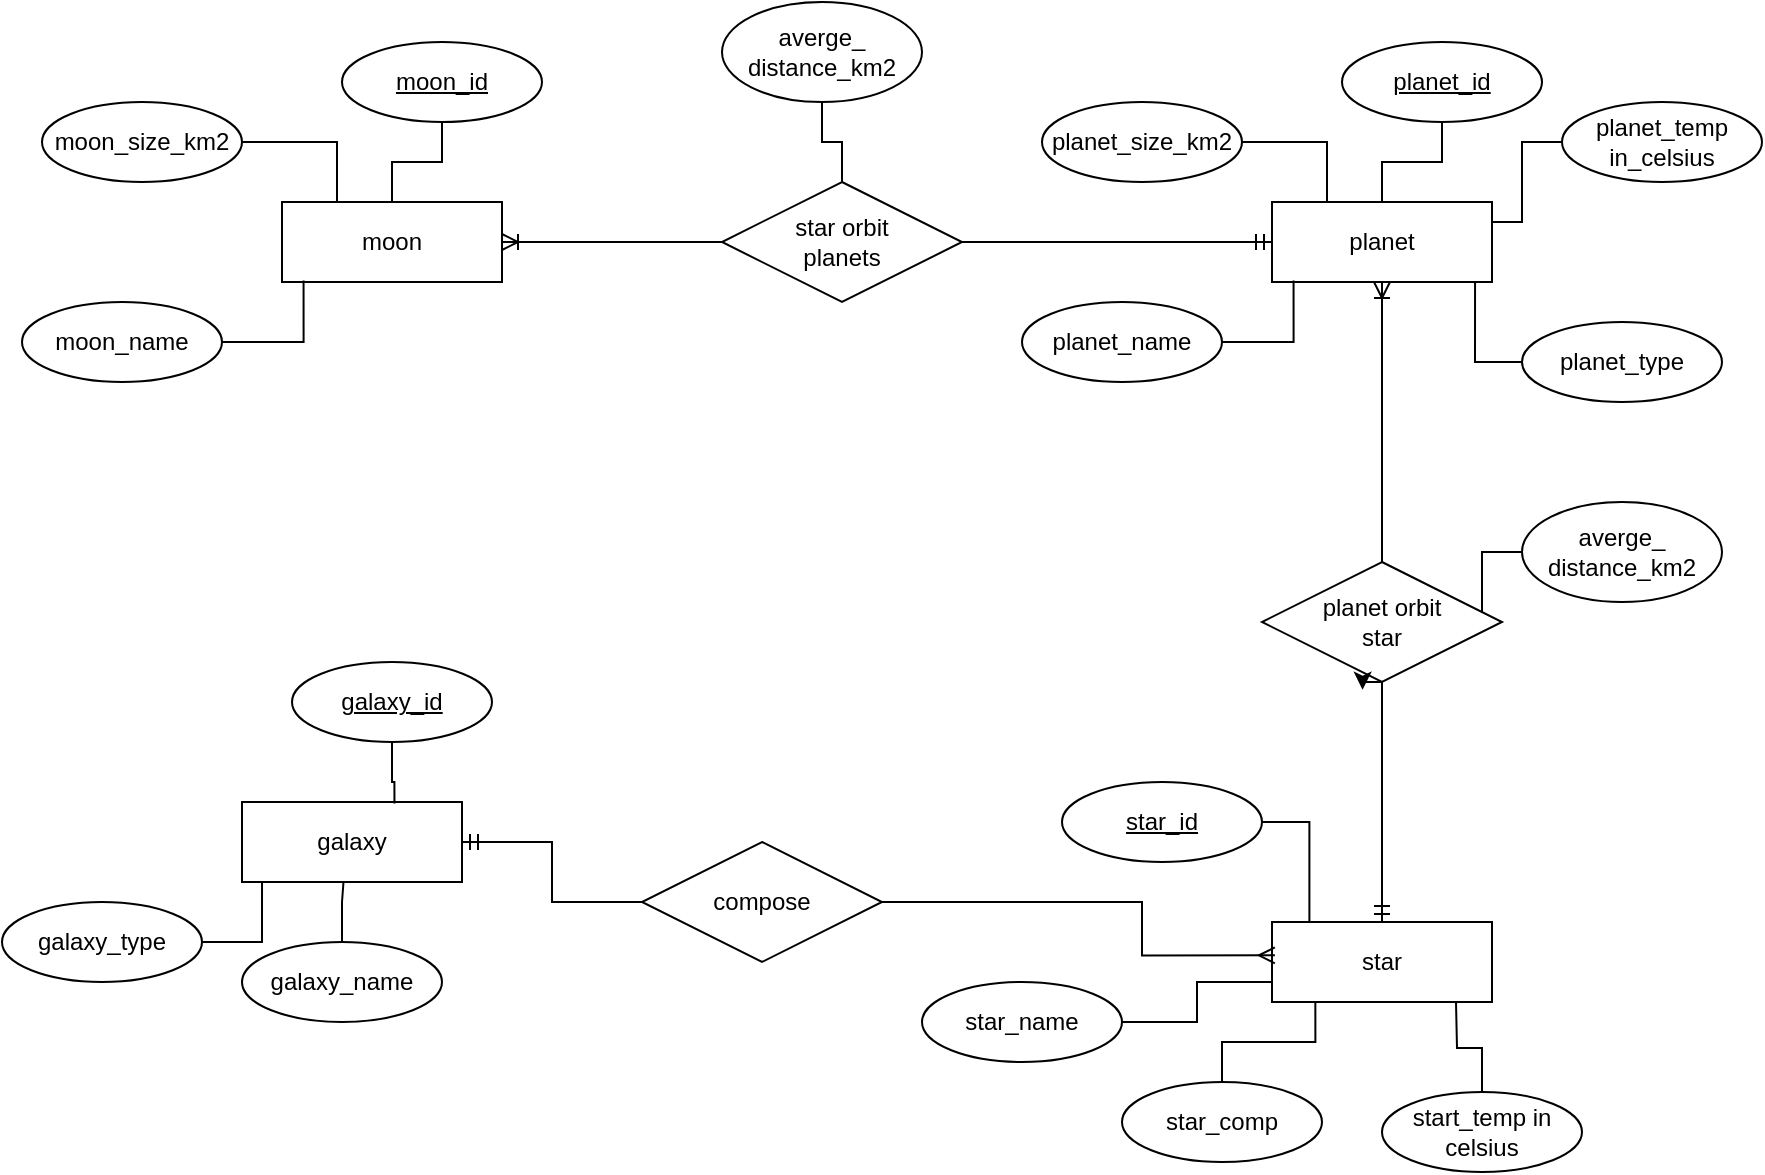 <mxfile version="21.2.9" type="github">
  <diagram name="Página-1" id="PgGMT4XV1KcpESmoV4pr">
    <mxGraphModel dx="1059" dy="951" grid="1" gridSize="10" guides="1" tooltips="1" connect="1" arrows="1" fold="1" page="1" pageScale="1" pageWidth="827" pageHeight="1169" math="0" shadow="0">
      <root>
        <mxCell id="0" />
        <mxCell id="1" parent="0" />
        <mxCell id="fIT2TMYhLoiA7Ju0z0X--1" value="moon" style="rounded=0;whiteSpace=wrap;html=1;" parent="1" vertex="1">
          <mxGeometry x="290" y="140" width="110" height="40" as="geometry" />
        </mxCell>
        <mxCell id="fIT2TMYhLoiA7Ju0z0X--7" style="edgeStyle=orthogonalEdgeStyle;rounded=0;orthogonalLoop=1;jettySize=auto;html=1;endArrow=none;endFill=0;" parent="1" source="fIT2TMYhLoiA7Ju0z0X--4" target="fIT2TMYhLoiA7Ju0z0X--1" edge="1">
          <mxGeometry relative="1" as="geometry" />
        </mxCell>
        <mxCell id="fIT2TMYhLoiA7Ju0z0X--4" value="moon_id" style="ellipse;whiteSpace=wrap;html=1;align=center;fontStyle=4;" parent="1" vertex="1">
          <mxGeometry x="320" y="60" width="100" height="40" as="geometry" />
        </mxCell>
        <mxCell id="fIT2TMYhLoiA7Ju0z0X--9" style="edgeStyle=orthogonalEdgeStyle;rounded=0;orthogonalLoop=1;jettySize=auto;html=1;entryX=0.25;entryY=0;entryDx=0;entryDy=0;endArrow=none;endFill=0;" parent="1" source="fIT2TMYhLoiA7Ju0z0X--8" target="fIT2TMYhLoiA7Ju0z0X--1" edge="1">
          <mxGeometry relative="1" as="geometry" />
        </mxCell>
        <mxCell id="fIT2TMYhLoiA7Ju0z0X--8" value="moon_size_km2" style="ellipse;whiteSpace=wrap;html=1;align=center;" parent="1" vertex="1">
          <mxGeometry x="170" y="90" width="100" height="40" as="geometry" />
        </mxCell>
        <mxCell id="fIT2TMYhLoiA7Ju0z0X--11" style="edgeStyle=orthogonalEdgeStyle;rounded=0;orthogonalLoop=1;jettySize=auto;html=1;entryX=0.098;entryY=0.982;entryDx=0;entryDy=0;entryPerimeter=0;endArrow=none;endFill=0;" parent="1" source="fIT2TMYhLoiA7Ju0z0X--10" target="fIT2TMYhLoiA7Ju0z0X--1" edge="1">
          <mxGeometry relative="1" as="geometry" />
        </mxCell>
        <mxCell id="fIT2TMYhLoiA7Ju0z0X--10" value="moon_name" style="ellipse;whiteSpace=wrap;html=1;align=center;" parent="1" vertex="1">
          <mxGeometry x="160" y="190" width="100" height="40" as="geometry" />
        </mxCell>
        <mxCell id="FuvpAv0MovetRw_jp8V7-3" style="edgeStyle=orthogonalEdgeStyle;rounded=0;orthogonalLoop=1;jettySize=auto;html=1;endArrow=ERoneToMany;endFill=0;" edge="1" parent="1" source="fIT2TMYhLoiA7Ju0z0X--12" target="fIT2TMYhLoiA7Ju0z0X--1">
          <mxGeometry relative="1" as="geometry" />
        </mxCell>
        <mxCell id="FuvpAv0MovetRw_jp8V7-4" style="edgeStyle=orthogonalEdgeStyle;rounded=0;orthogonalLoop=1;jettySize=auto;html=1;endArrow=ERmandOne;endFill=0;" edge="1" parent="1" source="fIT2TMYhLoiA7Ju0z0X--12" target="fIT2TMYhLoiA7Ju0z0X--13">
          <mxGeometry relative="1" as="geometry" />
        </mxCell>
        <mxCell id="fIT2TMYhLoiA7Ju0z0X--12" value="star orbit&lt;br&gt;planets" style="shape=rhombus;perimeter=rhombusPerimeter;whiteSpace=wrap;html=1;align=center;" parent="1" vertex="1">
          <mxGeometry x="510" y="130" width="120" height="60" as="geometry" />
        </mxCell>
        <mxCell id="FuvpAv0MovetRw_jp8V7-15" style="edgeStyle=orthogonalEdgeStyle;rounded=0;orthogonalLoop=1;jettySize=auto;html=1;endArrow=none;endFill=0;startArrow=ERoneToMany;startFill=0;" edge="1" parent="1" source="fIT2TMYhLoiA7Ju0z0X--13" target="FuvpAv0MovetRw_jp8V7-11">
          <mxGeometry relative="1" as="geometry" />
        </mxCell>
        <mxCell id="fIT2TMYhLoiA7Ju0z0X--13" value="planet" style="rounded=0;whiteSpace=wrap;html=1;" parent="1" vertex="1">
          <mxGeometry x="785" y="140" width="110" height="40" as="geometry" />
        </mxCell>
        <mxCell id="fIT2TMYhLoiA7Ju0z0X--14" style="edgeStyle=orthogonalEdgeStyle;rounded=0;orthogonalLoop=1;jettySize=auto;html=1;endArrow=none;endFill=0;" parent="1" source="fIT2TMYhLoiA7Ju0z0X--15" target="fIT2TMYhLoiA7Ju0z0X--13" edge="1">
          <mxGeometry relative="1" as="geometry" />
        </mxCell>
        <mxCell id="fIT2TMYhLoiA7Ju0z0X--15" value="planet_id" style="ellipse;whiteSpace=wrap;html=1;align=center;fontStyle=4;" parent="1" vertex="1">
          <mxGeometry x="820" y="60" width="100" height="40" as="geometry" />
        </mxCell>
        <mxCell id="fIT2TMYhLoiA7Ju0z0X--16" style="edgeStyle=orthogonalEdgeStyle;rounded=0;orthogonalLoop=1;jettySize=auto;html=1;entryX=0.25;entryY=0;entryDx=0;entryDy=0;endArrow=none;endFill=0;" parent="1" source="fIT2TMYhLoiA7Ju0z0X--17" target="fIT2TMYhLoiA7Ju0z0X--13" edge="1">
          <mxGeometry relative="1" as="geometry" />
        </mxCell>
        <mxCell id="fIT2TMYhLoiA7Ju0z0X--17" value="planet_size_km2" style="ellipse;whiteSpace=wrap;html=1;align=center;" parent="1" vertex="1">
          <mxGeometry x="670" y="90" width="100" height="40" as="geometry" />
        </mxCell>
        <mxCell id="fIT2TMYhLoiA7Ju0z0X--18" style="edgeStyle=orthogonalEdgeStyle;rounded=0;orthogonalLoop=1;jettySize=auto;html=1;entryX=0.098;entryY=0.982;entryDx=0;entryDy=0;entryPerimeter=0;endArrow=none;endFill=0;" parent="1" source="fIT2TMYhLoiA7Ju0z0X--19" target="fIT2TMYhLoiA7Ju0z0X--13" edge="1">
          <mxGeometry relative="1" as="geometry" />
        </mxCell>
        <mxCell id="fIT2TMYhLoiA7Ju0z0X--19" value="planet_name" style="ellipse;whiteSpace=wrap;html=1;align=center;" parent="1" vertex="1">
          <mxGeometry x="660" y="190" width="100" height="40" as="geometry" />
        </mxCell>
        <mxCell id="FuvpAv0MovetRw_jp8V7-2" style="edgeStyle=orthogonalEdgeStyle;rounded=0;orthogonalLoop=1;jettySize=auto;html=1;endArrow=none;endFill=0;" edge="1" parent="1" source="FuvpAv0MovetRw_jp8V7-1" target="fIT2TMYhLoiA7Ju0z0X--12">
          <mxGeometry relative="1" as="geometry" />
        </mxCell>
        <mxCell id="FuvpAv0MovetRw_jp8V7-1" value="averge_&lt;br&gt;distance_km2" style="ellipse;whiteSpace=wrap;html=1;" vertex="1" parent="1">
          <mxGeometry x="510" y="40" width="100" height="50" as="geometry" />
        </mxCell>
        <mxCell id="FuvpAv0MovetRw_jp8V7-7" style="edgeStyle=orthogonalEdgeStyle;rounded=0;orthogonalLoop=1;jettySize=auto;html=1;entryX=0.923;entryY=1.012;entryDx=0;entryDy=0;entryPerimeter=0;endArrow=none;endFill=0;" edge="1" parent="1" source="FuvpAv0MovetRw_jp8V7-6" target="fIT2TMYhLoiA7Ju0z0X--13">
          <mxGeometry relative="1" as="geometry" />
        </mxCell>
        <mxCell id="FuvpAv0MovetRw_jp8V7-6" value="planet_type" style="ellipse;whiteSpace=wrap;html=1;align=center;" vertex="1" parent="1">
          <mxGeometry x="910" y="200" width="100" height="40" as="geometry" />
        </mxCell>
        <mxCell id="FuvpAv0MovetRw_jp8V7-10" style="edgeStyle=orthogonalEdgeStyle;rounded=0;orthogonalLoop=1;jettySize=auto;html=1;entryX=1;entryY=0.25;entryDx=0;entryDy=0;endArrow=none;endFill=0;" edge="1" parent="1" source="FuvpAv0MovetRw_jp8V7-9" target="fIT2TMYhLoiA7Ju0z0X--13">
          <mxGeometry relative="1" as="geometry" />
        </mxCell>
        <mxCell id="FuvpAv0MovetRw_jp8V7-9" value="planet_temp&lt;br&gt;in_celsius" style="ellipse;whiteSpace=wrap;html=1;align=center;" vertex="1" parent="1">
          <mxGeometry x="930" y="90" width="100" height="40" as="geometry" />
        </mxCell>
        <mxCell id="FuvpAv0MovetRw_jp8V7-11" value="planet orbit&lt;br&gt;star" style="shape=rhombus;perimeter=rhombusPerimeter;whiteSpace=wrap;html=1;align=center;" vertex="1" parent="1">
          <mxGeometry x="780" y="320" width="120" height="60" as="geometry" />
        </mxCell>
        <mxCell id="FuvpAv0MovetRw_jp8V7-14" style="edgeStyle=orthogonalEdgeStyle;rounded=0;orthogonalLoop=1;jettySize=auto;html=1;endArrow=none;endFill=0;" edge="1" parent="1" source="FuvpAv0MovetRw_jp8V7-13" target="FuvpAv0MovetRw_jp8V7-11">
          <mxGeometry relative="1" as="geometry">
            <Array as="points">
              <mxPoint x="890" y="315" />
            </Array>
          </mxGeometry>
        </mxCell>
        <mxCell id="FuvpAv0MovetRw_jp8V7-13" value="averge_&lt;br&gt;distance_km2" style="ellipse;whiteSpace=wrap;html=1;" vertex="1" parent="1">
          <mxGeometry x="910" y="290" width="100" height="50" as="geometry" />
        </mxCell>
        <mxCell id="FuvpAv0MovetRw_jp8V7-17" style="edgeStyle=orthogonalEdgeStyle;rounded=0;orthogonalLoop=1;jettySize=auto;html=1;endArrow=none;endFill=0;startArrow=ERmandOne;startFill=0;" edge="1" parent="1" source="FuvpAv0MovetRw_jp8V7-16" target="FuvpAv0MovetRw_jp8V7-11">
          <mxGeometry relative="1" as="geometry" />
        </mxCell>
        <mxCell id="FuvpAv0MovetRw_jp8V7-16" value="star" style="rounded=0;whiteSpace=wrap;html=1;" vertex="1" parent="1">
          <mxGeometry x="785" y="500" width="110" height="40" as="geometry" />
        </mxCell>
        <mxCell id="FuvpAv0MovetRw_jp8V7-25" style="edgeStyle=orthogonalEdgeStyle;rounded=0;orthogonalLoop=1;jettySize=auto;html=1;entryX=0.17;entryY=0.008;entryDx=0;entryDy=0;entryPerimeter=0;endArrow=none;endFill=0;" edge="1" parent="1" source="FuvpAv0MovetRw_jp8V7-18" target="FuvpAv0MovetRw_jp8V7-16">
          <mxGeometry relative="1" as="geometry" />
        </mxCell>
        <mxCell id="FuvpAv0MovetRw_jp8V7-18" value="star_id" style="ellipse;whiteSpace=wrap;html=1;align=center;fontStyle=4;" vertex="1" parent="1">
          <mxGeometry x="680" y="430" width="100" height="40" as="geometry" />
        </mxCell>
        <mxCell id="FuvpAv0MovetRw_jp8V7-24" style="edgeStyle=orthogonalEdgeStyle;rounded=0;orthogonalLoop=1;jettySize=auto;html=1;entryX=0;entryY=0.75;entryDx=0;entryDy=0;endArrow=none;endFill=0;" edge="1" parent="1" source="FuvpAv0MovetRw_jp8V7-19" target="FuvpAv0MovetRw_jp8V7-16">
          <mxGeometry relative="1" as="geometry" />
        </mxCell>
        <mxCell id="FuvpAv0MovetRw_jp8V7-19" value="star_name" style="ellipse;whiteSpace=wrap;html=1;align=center;" vertex="1" parent="1">
          <mxGeometry x="610" y="530" width="100" height="40" as="geometry" />
        </mxCell>
        <mxCell id="FuvpAv0MovetRw_jp8V7-23" style="edgeStyle=orthogonalEdgeStyle;rounded=0;orthogonalLoop=1;jettySize=auto;html=1;entryX=0.197;entryY=0.997;entryDx=0;entryDy=0;entryPerimeter=0;endArrow=none;endFill=0;" edge="1" parent="1" source="FuvpAv0MovetRw_jp8V7-20" target="FuvpAv0MovetRw_jp8V7-16">
          <mxGeometry relative="1" as="geometry" />
        </mxCell>
        <mxCell id="FuvpAv0MovetRw_jp8V7-20" value="star_comp" style="ellipse;whiteSpace=wrap;html=1;align=center;" vertex="1" parent="1">
          <mxGeometry x="710" y="580" width="100" height="40" as="geometry" />
        </mxCell>
        <mxCell id="FuvpAv0MovetRw_jp8V7-22" style="edgeStyle=orthogonalEdgeStyle;rounded=0;orthogonalLoop=1;jettySize=auto;html=1;endArrow=none;endFill=0;" edge="1" parent="1" source="FuvpAv0MovetRw_jp8V7-21">
          <mxGeometry relative="1" as="geometry">
            <mxPoint x="877" y="540" as="targetPoint" />
          </mxGeometry>
        </mxCell>
        <mxCell id="FuvpAv0MovetRw_jp8V7-21" value="start_temp in celsius" style="ellipse;whiteSpace=wrap;html=1;align=center;" vertex="1" parent="1">
          <mxGeometry x="840" y="585" width="100" height="40" as="geometry" />
        </mxCell>
        <mxCell id="FuvpAv0MovetRw_jp8V7-30" style="edgeStyle=orthogonalEdgeStyle;rounded=0;orthogonalLoop=1;jettySize=auto;html=1;exitX=0.5;exitY=1;exitDx=0;exitDy=0;entryX=0.419;entryY=1.064;entryDx=0;entryDy=0;entryPerimeter=0;" edge="1" parent="1" source="FuvpAv0MovetRw_jp8V7-11" target="FuvpAv0MovetRw_jp8V7-11">
          <mxGeometry relative="1" as="geometry" />
        </mxCell>
        <mxCell id="FuvpAv0MovetRw_jp8V7-32" style="edgeStyle=orthogonalEdgeStyle;rounded=0;orthogonalLoop=1;jettySize=auto;html=1;endArrow=ERmany;endFill=0;entryX=0.013;entryY=0.417;entryDx=0;entryDy=0;entryPerimeter=0;" edge="1" parent="1" source="FuvpAv0MovetRw_jp8V7-31" target="FuvpAv0MovetRw_jp8V7-16">
          <mxGeometry relative="1" as="geometry">
            <mxPoint x="720" y="510" as="targetPoint" />
            <Array as="points">
              <mxPoint x="720" y="490" />
              <mxPoint x="720" y="517" />
            </Array>
          </mxGeometry>
        </mxCell>
        <mxCell id="FuvpAv0MovetRw_jp8V7-34" style="edgeStyle=orthogonalEdgeStyle;rounded=0;orthogonalLoop=1;jettySize=auto;html=1;endArrow=ERmandOne;endFill=0;" edge="1" parent="1" source="FuvpAv0MovetRw_jp8V7-31" target="FuvpAv0MovetRw_jp8V7-33">
          <mxGeometry relative="1" as="geometry" />
        </mxCell>
        <mxCell id="FuvpAv0MovetRw_jp8V7-31" value="compose" style="shape=rhombus;perimeter=rhombusPerimeter;whiteSpace=wrap;html=1;align=center;" vertex="1" parent="1">
          <mxGeometry x="470" y="460" width="120" height="60" as="geometry" />
        </mxCell>
        <mxCell id="FuvpAv0MovetRw_jp8V7-33" value="galaxy" style="rounded=0;whiteSpace=wrap;html=1;" vertex="1" parent="1">
          <mxGeometry x="270" y="440" width="110" height="40" as="geometry" />
        </mxCell>
        <mxCell id="FuvpAv0MovetRw_jp8V7-41" style="edgeStyle=orthogonalEdgeStyle;rounded=0;orthogonalLoop=1;jettySize=auto;html=1;entryX=0.693;entryY=0.019;entryDx=0;entryDy=0;entryPerimeter=0;endArrow=none;endFill=0;" edge="1" parent="1" source="FuvpAv0MovetRw_jp8V7-36" target="FuvpAv0MovetRw_jp8V7-33">
          <mxGeometry relative="1" as="geometry" />
        </mxCell>
        <mxCell id="FuvpAv0MovetRw_jp8V7-36" value="galaxy_id" style="ellipse;whiteSpace=wrap;html=1;align=center;fontStyle=4;" vertex="1" parent="1">
          <mxGeometry x="295" y="370" width="100" height="40" as="geometry" />
        </mxCell>
        <mxCell id="FuvpAv0MovetRw_jp8V7-39" style="edgeStyle=orthogonalEdgeStyle;rounded=0;orthogonalLoop=1;jettySize=auto;html=1;entryX=0.461;entryY=1.013;entryDx=0;entryDy=0;entryPerimeter=0;endArrow=none;endFill=0;" edge="1" parent="1" source="FuvpAv0MovetRw_jp8V7-37" target="FuvpAv0MovetRw_jp8V7-33">
          <mxGeometry relative="1" as="geometry" />
        </mxCell>
        <mxCell id="FuvpAv0MovetRw_jp8V7-37" value="galaxy_name" style="ellipse;whiteSpace=wrap;html=1;align=center;" vertex="1" parent="1">
          <mxGeometry x="270" y="510" width="100" height="40" as="geometry" />
        </mxCell>
        <mxCell id="FuvpAv0MovetRw_jp8V7-40" style="edgeStyle=orthogonalEdgeStyle;rounded=0;orthogonalLoop=1;jettySize=auto;html=1;entryX=0.091;entryY=1;entryDx=0;entryDy=0;entryPerimeter=0;endArrow=none;endFill=0;" edge="1" parent="1" source="FuvpAv0MovetRw_jp8V7-38" target="FuvpAv0MovetRw_jp8V7-33">
          <mxGeometry relative="1" as="geometry" />
        </mxCell>
        <mxCell id="FuvpAv0MovetRw_jp8V7-38" value="galaxy_type" style="ellipse;whiteSpace=wrap;html=1;align=center;" vertex="1" parent="1">
          <mxGeometry x="150" y="490" width="100" height="40" as="geometry" />
        </mxCell>
      </root>
    </mxGraphModel>
  </diagram>
</mxfile>
